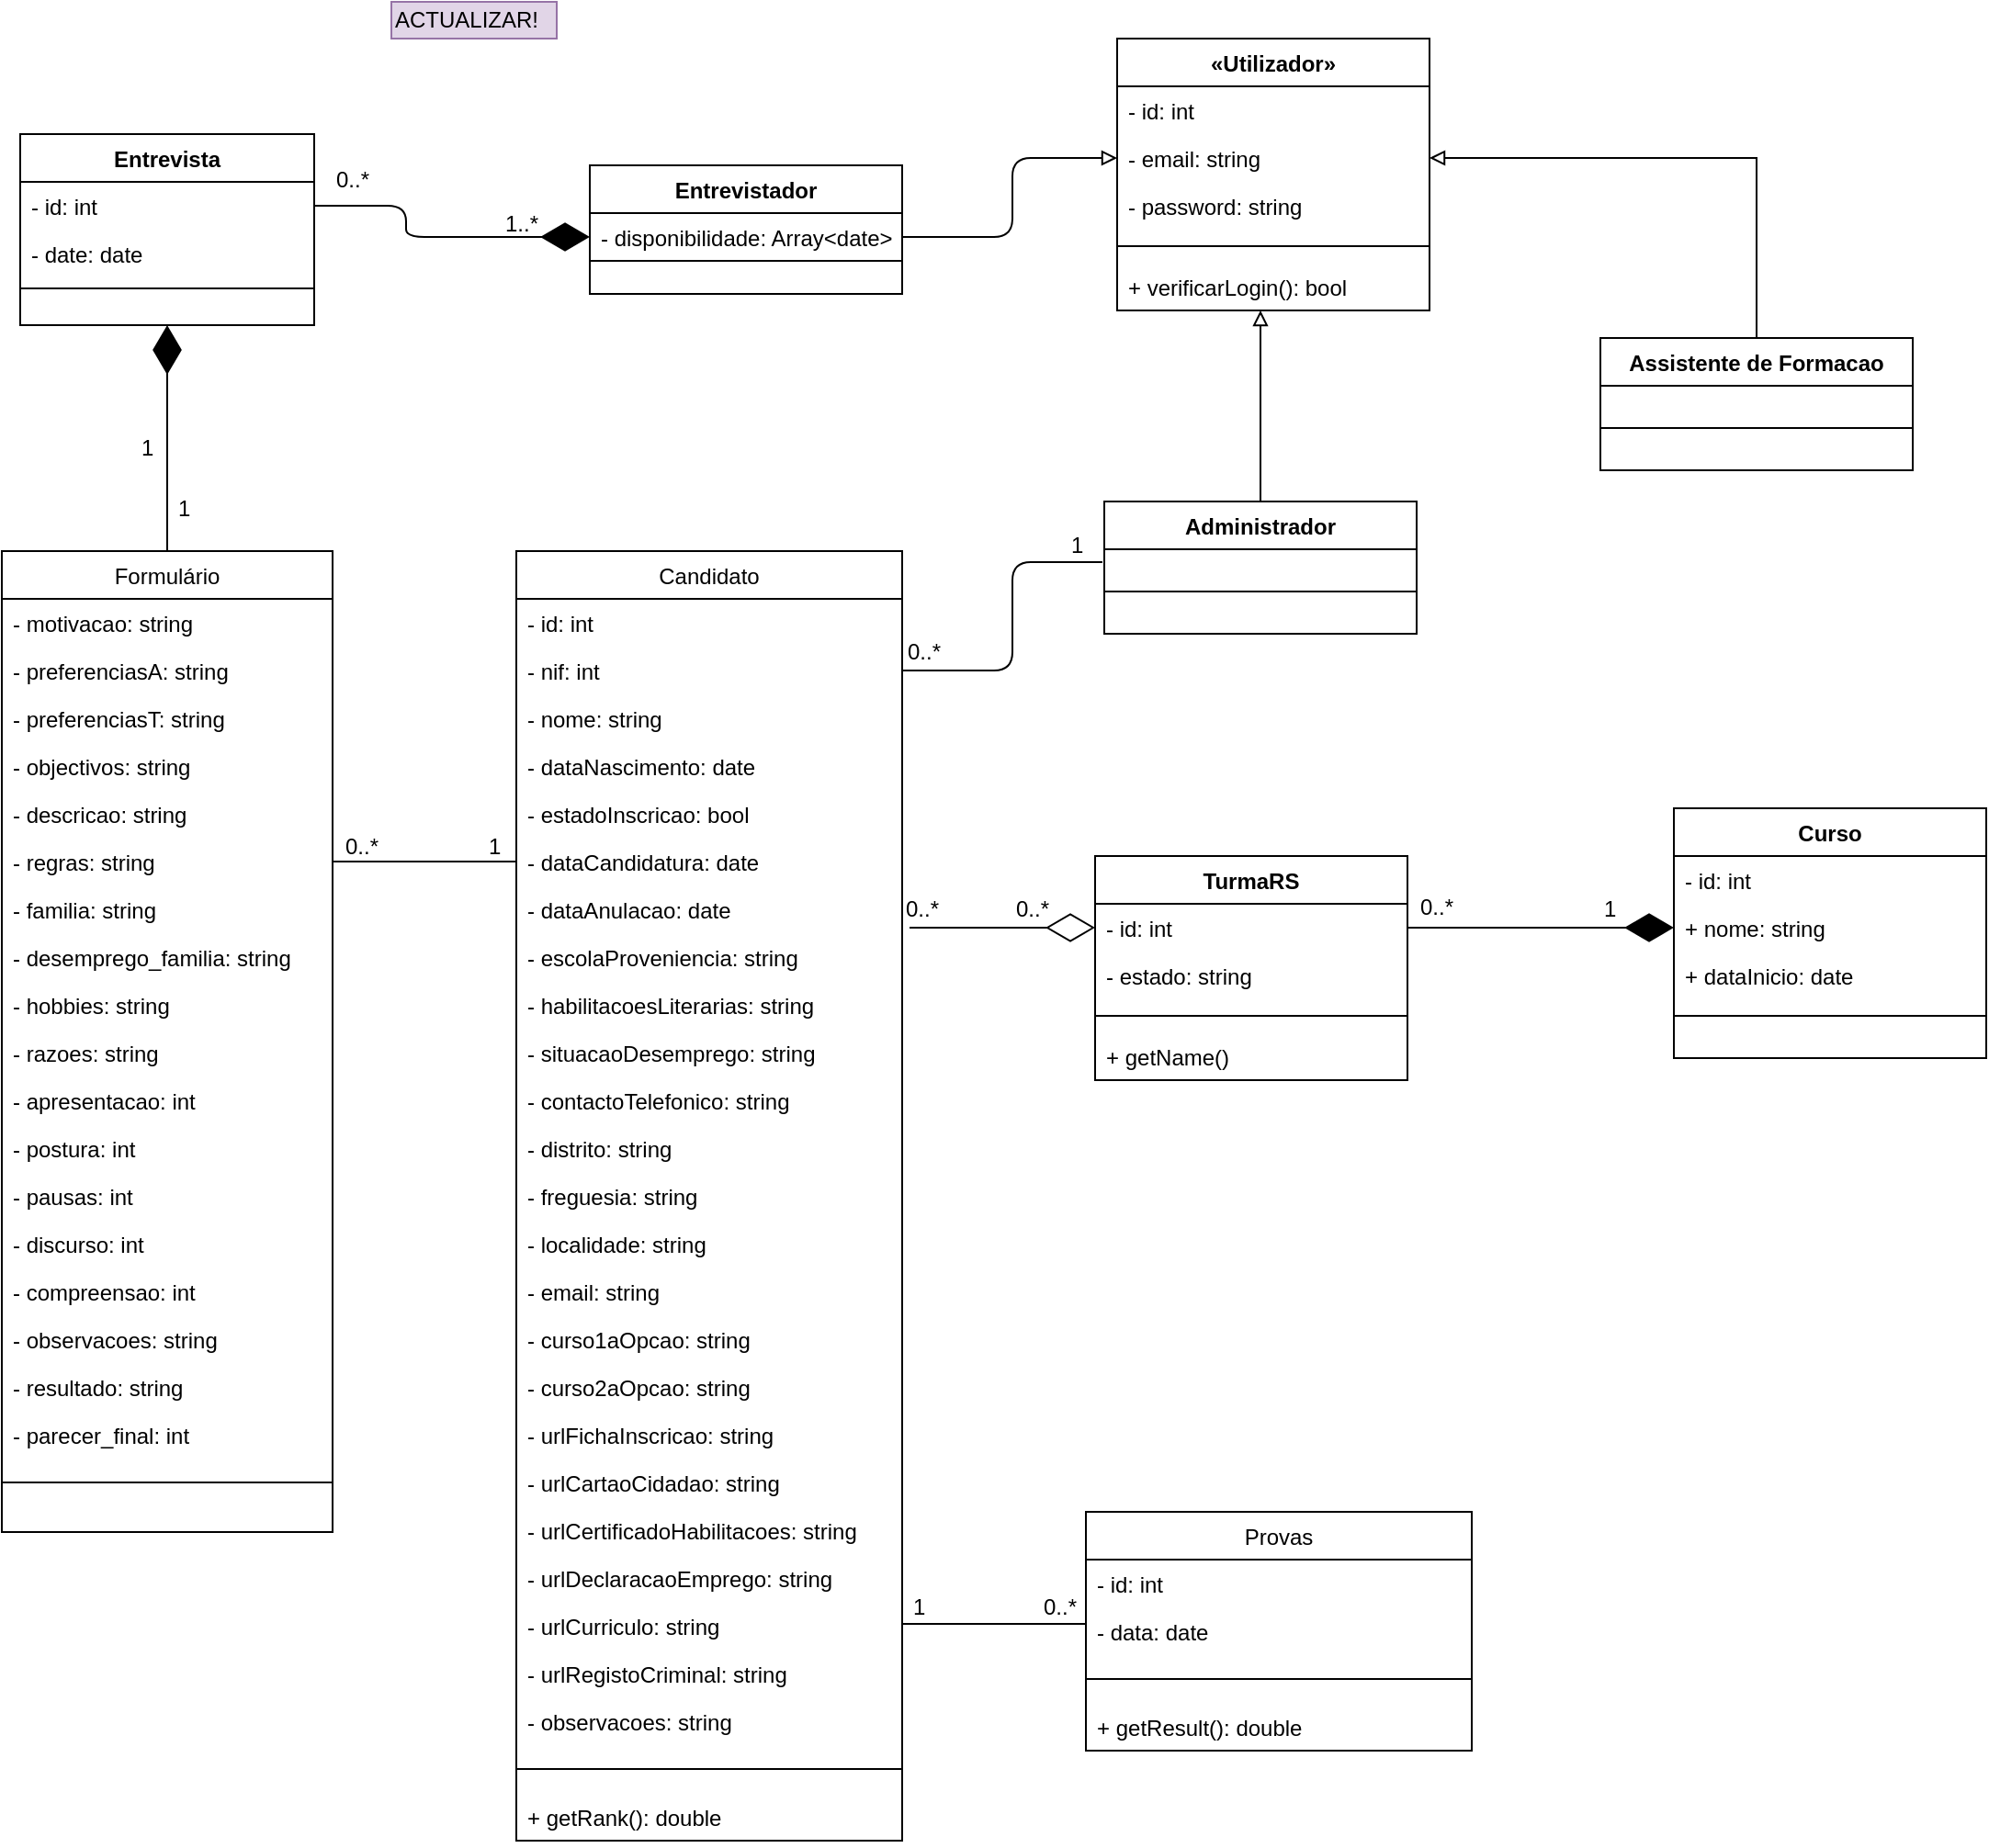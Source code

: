 <mxfile version="12.1.3" type="device" pages="1"><diagram id="QoffBmZt4X43mUBcNkyN" name="Página-1"><mxGraphModel dx="1408" dy="842" grid="1" gridSize="10" guides="1" tooltips="1" connect="1" arrows="1" fold="1" page="1" pageScale="1" pageWidth="1654" pageHeight="1169" math="0" shadow="0"><root><mxCell id="0"/><mxCell id="1" parent="0"/><mxCell id="4oC0MaXNCCCtC-LRbnJq-2" value="Entrevista" style="swimlane;fontStyle=1;align=center;verticalAlign=top;childLayout=stackLayout;horizontal=1;startSize=26;horizontalStack=0;resizeParent=1;resizeParentMax=0;resizeLast=0;collapsible=1;marginBottom=0;" parent="1" vertex="1"><mxGeometry x="60" y="89" width="160" height="104" as="geometry"/></mxCell><mxCell id="4oC0MaXNCCCtC-LRbnJq-3" value="- id: int" style="text;strokeColor=none;fillColor=none;align=left;verticalAlign=top;spacingLeft=4;spacingRight=4;overflow=hidden;rotatable=0;points=[[0,0.5],[1,0.5]];portConstraint=eastwest;" parent="4oC0MaXNCCCtC-LRbnJq-2" vertex="1"><mxGeometry y="26" width="160" height="26" as="geometry"/></mxCell><mxCell id="4oC0MaXNCCCtC-LRbnJq-7" value="- date: date" style="text;strokeColor=none;fillColor=none;align=left;verticalAlign=top;spacingLeft=4;spacingRight=4;overflow=hidden;rotatable=0;points=[[0,0.5],[1,0.5]];portConstraint=eastwest;" parent="4oC0MaXNCCCtC-LRbnJq-2" vertex="1"><mxGeometry y="52" width="160" height="18" as="geometry"/></mxCell><mxCell id="4oC0MaXNCCCtC-LRbnJq-150" value="" style="text;strokeColor=none;fillColor=none;align=left;verticalAlign=middle;spacingTop=-1;spacingLeft=4;spacingRight=4;rotatable=0;labelPosition=right;points=[];portConstraint=eastwest;" parent="4oC0MaXNCCCtC-LRbnJq-2" vertex="1"><mxGeometry y="70" width="160" height="14" as="geometry"/></mxCell><mxCell id="4oC0MaXNCCCtC-LRbnJq-4" value="" style="text;strokeColor=#000000;fillColor=none;align=left;verticalAlign=middle;spacingTop=-1;spacingLeft=4;spacingRight=4;rotatable=0;labelPosition=right;points=[];portConstraint=eastwest;fontFamily=Helvetica;fontSize=12;fontColor=#000000;strokeWidth=1;" parent="4oC0MaXNCCCtC-LRbnJq-2" vertex="1"><mxGeometry y="84" width="160" height="20" as="geometry"/></mxCell><mxCell id="4oC0MaXNCCCtC-LRbnJq-8" value="Entrevistador" style="swimlane;fontStyle=1;align=center;verticalAlign=top;childLayout=stackLayout;horizontal=1;startSize=26;horizontalStack=0;resizeParent=1;resizeParentMax=0;resizeLast=0;collapsible=1;marginBottom=0;" parent="1" vertex="1"><mxGeometry x="370" y="106" width="170" height="70" as="geometry"/></mxCell><mxCell id="4oC0MaXNCCCtC-LRbnJq-9" value="- disponibilidade: Array&lt;date&gt;" style="text;strokeColor=none;fillColor=none;align=left;verticalAlign=top;spacingLeft=4;spacingRight=4;overflow=hidden;rotatable=0;points=[[0,0.5],[1,0.5]];portConstraint=eastwest;" parent="4oC0MaXNCCCtC-LRbnJq-8" vertex="1"><mxGeometry y="26" width="170" height="26" as="geometry"/></mxCell><mxCell id="4oC0MaXNCCCtC-LRbnJq-10" value="" style="text;strokeColor=#000000;fillColor=none;align=left;verticalAlign=middle;spacingTop=-1;spacingLeft=4;spacingRight=4;rotatable=0;labelPosition=right;points=[];portConstraint=eastwest;fontFamily=Helvetica;fontSize=12;fontColor=#000000;strokeWidth=1;" parent="4oC0MaXNCCCtC-LRbnJq-8" vertex="1"><mxGeometry y="52" width="170" height="18" as="geometry"/></mxCell><mxCell id="4oC0MaXNCCCtC-LRbnJq-13" value="" style="endArrow=diamondThin;endFill=1;endSize=24;html=1;exitX=1;exitY=0.5;exitDx=0;exitDy=0;entryX=0;entryY=0.5;entryDx=0;entryDy=0;" parent="1" source="4oC0MaXNCCCtC-LRbnJq-3" target="4oC0MaXNCCCtC-LRbnJq-9" edge="1"><mxGeometry width="160" relative="1" as="geometry"><mxPoint x="220" y="182" as="sourcePoint"/><mxPoint x="330" y="167" as="targetPoint"/><Array as="points"><mxPoint x="270" y="128"/><mxPoint x="270" y="145"/></Array></mxGeometry></mxCell><mxCell id="4oC0MaXNCCCtC-LRbnJq-14" value="1..*" style="text;html=1;resizable=0;points=[];autosize=1;align=left;verticalAlign=top;spacingTop=-4;" parent="1" vertex="1"><mxGeometry x="322" y="128" width="30" height="20" as="geometry"/></mxCell><mxCell id="4oC0MaXNCCCtC-LRbnJq-15" value="0..*" style="text;html=1;resizable=0;points=[];autosize=1;align=left;verticalAlign=top;spacingTop=-4;" parent="1" vertex="1"><mxGeometry x="230" y="104" width="30" height="20" as="geometry"/></mxCell><mxCell id="4oC0MaXNCCCtC-LRbnJq-17" value="Formulário" style="swimlane;fontStyle=0;childLayout=stackLayout;horizontal=1;startSize=26;fillColor=none;horizontalStack=0;resizeParent=1;resizeParentMax=0;resizeLast=0;collapsible=1;marginBottom=0;" parent="1" vertex="1"><mxGeometry x="50" y="316" width="180" height="534" as="geometry"/></mxCell><mxCell id="4oC0MaXNCCCtC-LRbnJq-18" value="- motivacao: string" style="text;strokeColor=none;fillColor=none;align=left;verticalAlign=top;spacingLeft=4;spacingRight=4;overflow=hidden;rotatable=0;points=[[0,0.5],[1,0.5]];portConstraint=eastwest;" parent="4oC0MaXNCCCtC-LRbnJq-17" vertex="1"><mxGeometry y="26" width="180" height="26" as="geometry"/></mxCell><mxCell id="4oC0MaXNCCCtC-LRbnJq-21" value="- preferenciasA: string" style="text;strokeColor=none;fillColor=none;align=left;verticalAlign=top;spacingLeft=4;spacingRight=4;overflow=hidden;rotatable=0;points=[[0,0.5],[1,0.5]];portConstraint=eastwest;" parent="4oC0MaXNCCCtC-LRbnJq-17" vertex="1"><mxGeometry y="52" width="180" height="26" as="geometry"/></mxCell><mxCell id="4oC0MaXNCCCtC-LRbnJq-22" value="- preferenciasT: string" style="text;strokeColor=none;fillColor=none;align=left;verticalAlign=top;spacingLeft=4;spacingRight=4;overflow=hidden;rotatable=0;points=[[0,0.5],[1,0.5]];portConstraint=eastwest;" parent="4oC0MaXNCCCtC-LRbnJq-17" vertex="1"><mxGeometry y="78" width="180" height="26" as="geometry"/></mxCell><mxCell id="4oC0MaXNCCCtC-LRbnJq-25" value="- objectivos: string" style="text;strokeColor=none;fillColor=none;align=left;verticalAlign=top;spacingLeft=4;spacingRight=4;overflow=hidden;rotatable=0;points=[[0,0.5],[1,0.5]];portConstraint=eastwest;" parent="4oC0MaXNCCCtC-LRbnJq-17" vertex="1"><mxGeometry y="104" width="180" height="26" as="geometry"/></mxCell><mxCell id="4oC0MaXNCCCtC-LRbnJq-28" value="- descricao: string" style="text;strokeColor=none;fillColor=none;align=left;verticalAlign=top;spacingLeft=4;spacingRight=4;overflow=hidden;rotatable=0;points=[[0,0.5],[1,0.5]];portConstraint=eastwest;" parent="4oC0MaXNCCCtC-LRbnJq-17" vertex="1"><mxGeometry y="130" width="180" height="26" as="geometry"/></mxCell><mxCell id="4oC0MaXNCCCtC-LRbnJq-29" value="- regras: string" style="text;strokeColor=none;fillColor=none;align=left;verticalAlign=top;spacingLeft=4;spacingRight=4;overflow=hidden;rotatable=0;points=[[0,0.5],[1,0.5]];portConstraint=eastwest;" parent="4oC0MaXNCCCtC-LRbnJq-17" vertex="1"><mxGeometry y="156" width="180" height="26" as="geometry"/></mxCell><mxCell id="4oC0MaXNCCCtC-LRbnJq-36" value="- familia: string" style="text;strokeColor=none;fillColor=none;align=left;verticalAlign=top;spacingLeft=4;spacingRight=4;overflow=hidden;rotatable=0;points=[[0,0.5],[1,0.5]];portConstraint=eastwest;" parent="4oC0MaXNCCCtC-LRbnJq-17" vertex="1"><mxGeometry y="182" width="180" height="26" as="geometry"/></mxCell><mxCell id="4oC0MaXNCCCtC-LRbnJq-33" value="- desemprego_familia: string" style="text;strokeColor=none;fillColor=none;align=left;verticalAlign=top;spacingLeft=4;spacingRight=4;overflow=hidden;rotatable=0;points=[[0,0.5],[1,0.5]];portConstraint=eastwest;" parent="4oC0MaXNCCCtC-LRbnJq-17" vertex="1"><mxGeometry y="208" width="180" height="26" as="geometry"/></mxCell><mxCell id="4oC0MaXNCCCtC-LRbnJq-34" value="- hobbies: string" style="text;strokeColor=none;fillColor=none;align=left;verticalAlign=top;spacingLeft=4;spacingRight=4;overflow=hidden;rotatable=0;points=[[0,0.5],[1,0.5]];portConstraint=eastwest;" parent="4oC0MaXNCCCtC-LRbnJq-17" vertex="1"><mxGeometry y="234" width="180" height="26" as="geometry"/></mxCell><mxCell id="4oC0MaXNCCCtC-LRbnJq-35" value="- razoes: string" style="text;strokeColor=none;fillColor=none;align=left;verticalAlign=top;spacingLeft=4;spacingRight=4;overflow=hidden;rotatable=0;points=[[0,0.5],[1,0.5]];portConstraint=eastwest;" parent="4oC0MaXNCCCtC-LRbnJq-17" vertex="1"><mxGeometry y="260" width="180" height="26" as="geometry"/></mxCell><mxCell id="4oC0MaXNCCCtC-LRbnJq-32" value="- apresentacao: int" style="text;strokeColor=none;fillColor=none;align=left;verticalAlign=top;spacingLeft=4;spacingRight=4;overflow=hidden;rotatable=0;points=[[0,0.5],[1,0.5]];portConstraint=eastwest;" parent="4oC0MaXNCCCtC-LRbnJq-17" vertex="1"><mxGeometry y="286" width="180" height="26" as="geometry"/></mxCell><mxCell id="4oC0MaXNCCCtC-LRbnJq-31" value="- postura: int" style="text;strokeColor=none;fillColor=none;align=left;verticalAlign=top;spacingLeft=4;spacingRight=4;overflow=hidden;rotatable=0;points=[[0,0.5],[1,0.5]];portConstraint=eastwest;" parent="4oC0MaXNCCCtC-LRbnJq-17" vertex="1"><mxGeometry y="312" width="180" height="26" as="geometry"/></mxCell><mxCell id="4oC0MaXNCCCtC-LRbnJq-30" value="- pausas: int" style="text;strokeColor=none;fillColor=none;align=left;verticalAlign=top;spacingLeft=4;spacingRight=4;overflow=hidden;rotatable=0;points=[[0,0.5],[1,0.5]];portConstraint=eastwest;" parent="4oC0MaXNCCCtC-LRbnJq-17" vertex="1"><mxGeometry y="338" width="180" height="26" as="geometry"/></mxCell><mxCell id="4oC0MaXNCCCtC-LRbnJq-27" value="- discurso: int" style="text;strokeColor=none;fillColor=none;align=left;verticalAlign=top;spacingLeft=4;spacingRight=4;overflow=hidden;rotatable=0;points=[[0,0.5],[1,0.5]];portConstraint=eastwest;" parent="4oC0MaXNCCCtC-LRbnJq-17" vertex="1"><mxGeometry y="364" width="180" height="26" as="geometry"/></mxCell><mxCell id="4oC0MaXNCCCtC-LRbnJq-26" value="- compreensao: int" style="text;strokeColor=none;fillColor=none;align=left;verticalAlign=top;spacingLeft=4;spacingRight=4;overflow=hidden;rotatable=0;points=[[0,0.5],[1,0.5]];portConstraint=eastwest;" parent="4oC0MaXNCCCtC-LRbnJq-17" vertex="1"><mxGeometry y="390" width="180" height="26" as="geometry"/></mxCell><mxCell id="4oC0MaXNCCCtC-LRbnJq-23" value="- observacoes: string" style="text;strokeColor=none;fillColor=none;align=left;verticalAlign=top;spacingLeft=4;spacingRight=4;overflow=hidden;rotatable=0;points=[[0,0.5],[1,0.5]];portConstraint=eastwest;" parent="4oC0MaXNCCCtC-LRbnJq-17" vertex="1"><mxGeometry y="416" width="180" height="26" as="geometry"/></mxCell><mxCell id="4oC0MaXNCCCtC-LRbnJq-19" value="- resultado: string" style="text;strokeColor=none;fillColor=none;align=left;verticalAlign=top;spacingLeft=4;spacingRight=4;overflow=hidden;rotatable=0;points=[[0,0.5],[1,0.5]];portConstraint=eastwest;" parent="4oC0MaXNCCCtC-LRbnJq-17" vertex="1"><mxGeometry y="442" width="180" height="26" as="geometry"/></mxCell><mxCell id="4oC0MaXNCCCtC-LRbnJq-20" value="- parecer_final: int" style="text;strokeColor=none;fillColor=none;align=left;verticalAlign=top;spacingLeft=4;spacingRight=4;overflow=hidden;rotatable=0;points=[[0,0.5],[1,0.5]];portConstraint=eastwest;" parent="4oC0MaXNCCCtC-LRbnJq-17" vertex="1"><mxGeometry y="468" width="180" height="26" as="geometry"/></mxCell><mxCell id="4oC0MaXNCCCtC-LRbnJq-41" value="" style="line;strokeWidth=1;fillColor=none;align=left;verticalAlign=middle;spacingTop=-1;spacingLeft=3;spacingRight=3;rotatable=0;labelPosition=right;points=[];portConstraint=eastwest;" parent="4oC0MaXNCCCtC-LRbnJq-17" vertex="1"><mxGeometry y="494" width="180" height="26" as="geometry"/></mxCell><mxCell id="4oC0MaXNCCCtC-LRbnJq-149" value="" style="text;strokeColor=none;fillColor=none;align=left;verticalAlign=middle;spacingTop=-1;spacingLeft=4;spacingRight=4;rotatable=0;labelPosition=right;points=[];portConstraint=eastwest;" parent="4oC0MaXNCCCtC-LRbnJq-17" vertex="1"><mxGeometry y="520" width="180" height="14" as="geometry"/></mxCell><mxCell id="4oC0MaXNCCCtC-LRbnJq-37" value="" style="endArrow=diamondThin;endFill=1;endSize=24;html=1;exitX=0.5;exitY=0;exitDx=0;exitDy=0;entryX=0.5;entryY=1;entryDx=0;entryDy=0;" parent="1" source="4oC0MaXNCCCtC-LRbnJq-17" target="4oC0MaXNCCCtC-LRbnJq-2" edge="1"><mxGeometry width="160" relative="1" as="geometry"><mxPoint x="80" y="300" as="sourcePoint"/><mxPoint x="240" y="300" as="targetPoint"/></mxGeometry></mxCell><mxCell id="4oC0MaXNCCCtC-LRbnJq-39" value="1" style="text;html=1;resizable=0;points=[];autosize=1;align=left;verticalAlign=top;spacingTop=-4;" parent="1" vertex="1"><mxGeometry x="124" y="250" width="20" height="20" as="geometry"/></mxCell><mxCell id="4oC0MaXNCCCtC-LRbnJq-40" value="1" style="text;html=1;resizable=0;points=[];autosize=1;align=left;verticalAlign=top;spacingTop=-4;" parent="1" vertex="1"><mxGeometry x="144" y="283" width="20" height="20" as="geometry"/></mxCell><mxCell id="4oC0MaXNCCCtC-LRbnJq-42" value="Candidato" style="swimlane;fontStyle=0;childLayout=stackLayout;horizontal=1;startSize=26;fillColor=none;horizontalStack=0;resizeParent=1;resizeParentMax=0;resizeLast=0;collapsible=1;marginBottom=0;" parent="1" vertex="1"><mxGeometry x="330" y="316" width="210" height="702" as="geometry"/></mxCell><mxCell id="4oC0MaXNCCCtC-LRbnJq-43" value="- id: int" style="text;strokeColor=none;fillColor=none;align=left;verticalAlign=top;spacingLeft=4;spacingRight=4;overflow=hidden;rotatable=0;points=[[0,0.5],[1,0.5]];portConstraint=eastwest;" parent="4oC0MaXNCCCtC-LRbnJq-42" vertex="1"><mxGeometry y="26" width="210" height="26" as="geometry"/></mxCell><mxCell id="4oC0MaXNCCCtC-LRbnJq-62" value="- nif: int" style="text;strokeColor=none;fillColor=none;align=left;verticalAlign=top;spacingLeft=4;spacingRight=4;overflow=hidden;rotatable=0;points=[[0,0.5],[1,0.5]];portConstraint=eastwest;" parent="4oC0MaXNCCCtC-LRbnJq-42" vertex="1"><mxGeometry y="52" width="210" height="26" as="geometry"/></mxCell><mxCell id="4oC0MaXNCCCtC-LRbnJq-44" value="- nome: string" style="text;strokeColor=none;fillColor=none;align=left;verticalAlign=top;spacingLeft=4;spacingRight=4;overflow=hidden;rotatable=0;points=[[0,0.5],[1,0.5]];portConstraint=eastwest;" parent="4oC0MaXNCCCtC-LRbnJq-42" vertex="1"><mxGeometry y="78" width="210" height="26" as="geometry"/></mxCell><mxCell id="4oC0MaXNCCCtC-LRbnJq-45" value="- dataNascimento: date" style="text;strokeColor=none;fillColor=none;align=left;verticalAlign=top;spacingLeft=4;spacingRight=4;overflow=hidden;rotatable=0;points=[[0,0.5],[1,0.5]];portConstraint=eastwest;" parent="4oC0MaXNCCCtC-LRbnJq-42" vertex="1"><mxGeometry y="104" width="210" height="26" as="geometry"/></mxCell><mxCell id="4oC0MaXNCCCtC-LRbnJq-46" value="- estadoInscricao: bool" style="text;strokeColor=none;fillColor=none;align=left;verticalAlign=top;spacingLeft=4;spacingRight=4;overflow=hidden;rotatable=0;points=[[0,0.5],[1,0.5]];portConstraint=eastwest;" parent="4oC0MaXNCCCtC-LRbnJq-42" vertex="1"><mxGeometry y="130" width="210" height="26" as="geometry"/></mxCell><mxCell id="4oC0MaXNCCCtC-LRbnJq-47" value="- dataCandidatura: date" style="text;strokeColor=none;fillColor=none;align=left;verticalAlign=top;spacingLeft=4;spacingRight=4;overflow=hidden;rotatable=0;points=[[0,0.5],[1,0.5]];portConstraint=eastwest;" parent="4oC0MaXNCCCtC-LRbnJq-42" vertex="1"><mxGeometry y="156" width="210" height="26" as="geometry"/></mxCell><mxCell id="4oC0MaXNCCCtC-LRbnJq-48" value="- dataAnulacao: date" style="text;strokeColor=none;fillColor=none;align=left;verticalAlign=top;spacingLeft=4;spacingRight=4;overflow=hidden;rotatable=0;points=[[0,0.5],[1,0.5]];portConstraint=eastwest;" parent="4oC0MaXNCCCtC-LRbnJq-42" vertex="1"><mxGeometry y="182" width="210" height="26" as="geometry"/></mxCell><mxCell id="4oC0MaXNCCCtC-LRbnJq-49" value="- escolaProveniencia: string" style="text;strokeColor=none;fillColor=none;align=left;verticalAlign=top;spacingLeft=4;spacingRight=4;overflow=hidden;rotatable=0;points=[[0,0.5],[1,0.5]];portConstraint=eastwest;" parent="4oC0MaXNCCCtC-LRbnJq-42" vertex="1"><mxGeometry y="208" width="210" height="26" as="geometry"/></mxCell><mxCell id="4oC0MaXNCCCtC-LRbnJq-50" value="- habilitacoesLiterarias: string" style="text;strokeColor=none;fillColor=none;align=left;verticalAlign=top;spacingLeft=4;spacingRight=4;overflow=hidden;rotatable=0;points=[[0,0.5],[1,0.5]];portConstraint=eastwest;" parent="4oC0MaXNCCCtC-LRbnJq-42" vertex="1"><mxGeometry y="234" width="210" height="26" as="geometry"/></mxCell><mxCell id="4oC0MaXNCCCtC-LRbnJq-51" value="- situacaoDesemprego: string" style="text;strokeColor=none;fillColor=none;align=left;verticalAlign=top;spacingLeft=4;spacingRight=4;overflow=hidden;rotatable=0;points=[[0,0.5],[1,0.5]];portConstraint=eastwest;" parent="4oC0MaXNCCCtC-LRbnJq-42" vertex="1"><mxGeometry y="260" width="210" height="26" as="geometry"/></mxCell><mxCell id="4oC0MaXNCCCtC-LRbnJq-52" value="- contactoTelefonico: string" style="text;strokeColor=none;fillColor=none;align=left;verticalAlign=top;spacingLeft=4;spacingRight=4;overflow=hidden;rotatable=0;points=[[0,0.5],[1,0.5]];portConstraint=eastwest;" parent="4oC0MaXNCCCtC-LRbnJq-42" vertex="1"><mxGeometry y="286" width="210" height="26" as="geometry"/></mxCell><mxCell id="4oC0MaXNCCCtC-LRbnJq-53" value="- distrito: string" style="text;strokeColor=none;fillColor=none;align=left;verticalAlign=top;spacingLeft=4;spacingRight=4;overflow=hidden;rotatable=0;points=[[0,0.5],[1,0.5]];portConstraint=eastwest;" parent="4oC0MaXNCCCtC-LRbnJq-42" vertex="1"><mxGeometry y="312" width="210" height="26" as="geometry"/></mxCell><mxCell id="4oC0MaXNCCCtC-LRbnJq-54" value="- freguesia: string" style="text;strokeColor=none;fillColor=none;align=left;verticalAlign=top;spacingLeft=4;spacingRight=4;overflow=hidden;rotatable=0;points=[[0,0.5],[1,0.5]];portConstraint=eastwest;" parent="4oC0MaXNCCCtC-LRbnJq-42" vertex="1"><mxGeometry y="338" width="210" height="26" as="geometry"/></mxCell><mxCell id="4oC0MaXNCCCtC-LRbnJq-55" value="- localidade: string" style="text;strokeColor=none;fillColor=none;align=left;verticalAlign=top;spacingLeft=4;spacingRight=4;overflow=hidden;rotatable=0;points=[[0,0.5],[1,0.5]];portConstraint=eastwest;" parent="4oC0MaXNCCCtC-LRbnJq-42" vertex="1"><mxGeometry y="364" width="210" height="26" as="geometry"/></mxCell><mxCell id="4oC0MaXNCCCtC-LRbnJq-56" value="- email: string" style="text;strokeColor=none;fillColor=none;align=left;verticalAlign=top;spacingLeft=4;spacingRight=4;overflow=hidden;rotatable=0;points=[[0,0.5],[1,0.5]];portConstraint=eastwest;" parent="4oC0MaXNCCCtC-LRbnJq-42" vertex="1"><mxGeometry y="390" width="210" height="26" as="geometry"/></mxCell><mxCell id="4oC0MaXNCCCtC-LRbnJq-57" value="- curso1aOpcao: string" style="text;strokeColor=none;fillColor=none;align=left;verticalAlign=top;spacingLeft=4;spacingRight=4;overflow=hidden;rotatable=0;points=[[0,0.5],[1,0.5]];portConstraint=eastwest;" parent="4oC0MaXNCCCtC-LRbnJq-42" vertex="1"><mxGeometry y="416" width="210" height="26" as="geometry"/></mxCell><mxCell id="4oC0MaXNCCCtC-LRbnJq-58" value="- curso2aOpcao: string" style="text;strokeColor=none;fillColor=none;align=left;verticalAlign=top;spacingLeft=4;spacingRight=4;overflow=hidden;rotatable=0;points=[[0,0.5],[1,0.5]];portConstraint=eastwest;" parent="4oC0MaXNCCCtC-LRbnJq-42" vertex="1"><mxGeometry y="442" width="210" height="26" as="geometry"/></mxCell><mxCell id="4oC0MaXNCCCtC-LRbnJq-59" value="- urlFichaInscricao: string" style="text;strokeColor=none;fillColor=none;align=left;verticalAlign=top;spacingLeft=4;spacingRight=4;overflow=hidden;rotatable=0;points=[[0,0.5],[1,0.5]];portConstraint=eastwest;" parent="4oC0MaXNCCCtC-LRbnJq-42" vertex="1"><mxGeometry y="468" width="210" height="26" as="geometry"/></mxCell><mxCell id="4oC0MaXNCCCtC-LRbnJq-60" value="- urlCartaoCidadao: string" style="text;strokeColor=none;fillColor=none;align=left;verticalAlign=top;spacingLeft=4;spacingRight=4;overflow=hidden;rotatable=0;points=[[0,0.5],[1,0.5]];portConstraint=eastwest;" parent="4oC0MaXNCCCtC-LRbnJq-42" vertex="1"><mxGeometry y="494" width="210" height="26" as="geometry"/></mxCell><mxCell id="4oC0MaXNCCCtC-LRbnJq-63" value="- urlCertificadoHabilitacoes: string" style="text;strokeColor=none;fillColor=none;align=left;verticalAlign=top;spacingLeft=4;spacingRight=4;overflow=hidden;rotatable=0;points=[[0,0.5],[1,0.5]];portConstraint=eastwest;" parent="4oC0MaXNCCCtC-LRbnJq-42" vertex="1"><mxGeometry y="520" width="210" height="26" as="geometry"/></mxCell><mxCell id="4oC0MaXNCCCtC-LRbnJq-64" value="- urlDeclaracaoEmprego: string" style="text;strokeColor=none;fillColor=none;align=left;verticalAlign=top;spacingLeft=4;spacingRight=4;overflow=hidden;rotatable=0;points=[[0,0.5],[1,0.5]];portConstraint=eastwest;" parent="4oC0MaXNCCCtC-LRbnJq-42" vertex="1"><mxGeometry y="546" width="210" height="26" as="geometry"/></mxCell><mxCell id="4oC0MaXNCCCtC-LRbnJq-65" value="- urlCurriculo: string" style="text;strokeColor=none;fillColor=none;align=left;verticalAlign=top;spacingLeft=4;spacingRight=4;overflow=hidden;rotatable=0;points=[[0,0.5],[1,0.5]];portConstraint=eastwest;" parent="4oC0MaXNCCCtC-LRbnJq-42" vertex="1"><mxGeometry y="572" width="210" height="26" as="geometry"/></mxCell><mxCell id="4oC0MaXNCCCtC-LRbnJq-66" value="- urlRegistoCriminal: string" style="text;strokeColor=none;fillColor=none;align=left;verticalAlign=top;spacingLeft=4;spacingRight=4;overflow=hidden;rotatable=0;points=[[0,0.5],[1,0.5]];portConstraint=eastwest;" parent="4oC0MaXNCCCtC-LRbnJq-42" vertex="1"><mxGeometry y="598" width="210" height="26" as="geometry"/></mxCell><mxCell id="4oC0MaXNCCCtC-LRbnJq-67" value="- observacoes: string" style="text;strokeColor=none;fillColor=none;align=left;verticalAlign=top;spacingLeft=4;spacingRight=4;overflow=hidden;rotatable=0;points=[[0,0.5],[1,0.5]];portConstraint=eastwest;" parent="4oC0MaXNCCCtC-LRbnJq-42" vertex="1"><mxGeometry y="624" width="210" height="26" as="geometry"/></mxCell><mxCell id="4oC0MaXNCCCtC-LRbnJq-61" value="" style="line;strokeWidth=1;fillColor=none;align=left;verticalAlign=middle;spacingTop=-1;spacingLeft=3;spacingRight=3;rotatable=0;labelPosition=right;points=[];portConstraint=eastwest;" parent="4oC0MaXNCCCtC-LRbnJq-42" vertex="1"><mxGeometry y="650" width="210" height="26" as="geometry"/></mxCell><mxCell id="4oC0MaXNCCCtC-LRbnJq-73" value="+ getRank(): double" style="text;strokeColor=none;fillColor=none;align=left;verticalAlign=top;spacingLeft=4;spacingRight=4;overflow=hidden;rotatable=0;points=[[0,0.5],[1,0.5]];portConstraint=eastwest;" parent="4oC0MaXNCCCtC-LRbnJq-42" vertex="1"><mxGeometry y="676" width="210" height="26" as="geometry"/></mxCell><mxCell id="4oC0MaXNCCCtC-LRbnJq-70" value="" style="endArrow=none;startArrow=none;endFill=0;startFill=0;html=1;exitX=1;exitY=0.5;exitDx=0;exitDy=0;entryX=0;entryY=0.5;entryDx=0;entryDy=0;" parent="1" source="4oC0MaXNCCCtC-LRbnJq-29" target="4oC0MaXNCCCtC-LRbnJq-47" edge="1"><mxGeometry width="160" relative="1" as="geometry"><mxPoint x="270" y="450" as="sourcePoint"/><mxPoint x="310" y="490" as="targetPoint"/></mxGeometry></mxCell><mxCell id="4oC0MaXNCCCtC-LRbnJq-71" value="0..*" style="text;html=1;resizable=0;points=[];autosize=1;align=left;verticalAlign=top;spacingTop=-4;" parent="1" vertex="1"><mxGeometry x="235" y="467" width="30" height="20" as="geometry"/></mxCell><mxCell id="4oC0MaXNCCCtC-LRbnJq-72" value="1" style="text;html=1;resizable=0;points=[];autosize=1;align=left;verticalAlign=top;spacingTop=-4;" parent="1" vertex="1"><mxGeometry x="313" y="467" width="20" height="20" as="geometry"/></mxCell><mxCell id="4oC0MaXNCCCtC-LRbnJq-112" value="" style="group" parent="1" vertex="1" connectable="0"><mxGeometry x="540" y="657" width="310" height="312" as="geometry"/></mxCell><mxCell id="4oC0MaXNCCCtC-LRbnJq-104" value="Provas" style="swimlane;fontStyle=0;childLayout=stackLayout;horizontal=1;startSize=26;fillColor=none;horizontalStack=0;resizeParent=1;resizeParentMax=0;resizeLast=0;collapsible=1;marginBottom=0;" parent="4oC0MaXNCCCtC-LRbnJq-112" vertex="1"><mxGeometry x="100" y="182" width="210" height="130" as="geometry"/></mxCell><mxCell id="4oC0MaXNCCCtC-LRbnJq-105" value="- id: int" style="text;strokeColor=none;fillColor=none;align=left;verticalAlign=top;spacingLeft=4;spacingRight=4;overflow=hidden;rotatable=0;points=[[0,0.5],[1,0.5]];portConstraint=eastwest;" parent="4oC0MaXNCCCtC-LRbnJq-104" vertex="1"><mxGeometry y="26" width="210" height="26" as="geometry"/></mxCell><mxCell id="4oC0MaXNCCCtC-LRbnJq-106" value="- data: date" style="text;strokeColor=none;fillColor=none;align=left;verticalAlign=top;spacingLeft=4;spacingRight=4;overflow=hidden;rotatable=0;points=[[0,0.5],[1,0.5]];portConstraint=eastwest;" parent="4oC0MaXNCCCtC-LRbnJq-104" vertex="1"><mxGeometry y="52" width="210" height="26" as="geometry"/></mxCell><mxCell id="4oC0MaXNCCCtC-LRbnJq-107" value="" style="line;strokeWidth=1;fillColor=none;align=left;verticalAlign=middle;spacingTop=-1;spacingLeft=3;spacingRight=3;rotatable=0;labelPosition=right;points=[];portConstraint=eastwest;" parent="4oC0MaXNCCCtC-LRbnJq-104" vertex="1"><mxGeometry y="78" width="210" height="26" as="geometry"/></mxCell><mxCell id="4oC0MaXNCCCtC-LRbnJq-108" value="+ getResult(): double" style="text;strokeColor=none;fillColor=none;align=left;verticalAlign=top;spacingLeft=4;spacingRight=4;overflow=hidden;rotatable=0;points=[[0,0.5],[1,0.5]];portConstraint=eastwest;" parent="4oC0MaXNCCCtC-LRbnJq-104" vertex="1"><mxGeometry y="104" width="210" height="26" as="geometry"/></mxCell><mxCell id="4oC0MaXNCCCtC-LRbnJq-109" value="" style="endArrow=none;startArrow=none;endFill=0;startFill=0;html=1;exitX=1;exitY=0.5;exitDx=0;exitDy=0;entryX=0;entryY=0.5;entryDx=0;entryDy=0;" parent="4oC0MaXNCCCtC-LRbnJq-112" edge="1"><mxGeometry width="160" relative="1" as="geometry"><mxPoint y="243" as="sourcePoint"/><mxPoint x="100" y="243" as="targetPoint"/></mxGeometry></mxCell><mxCell id="4oC0MaXNCCCtC-LRbnJq-110" value="1" style="text;html=1;resizable=0;points=[];autosize=1;align=left;verticalAlign=top;spacingTop=-4;" parent="4oC0MaXNCCCtC-LRbnJq-112" vertex="1"><mxGeometry x="4" y="224" width="20" height="20" as="geometry"/></mxCell><mxCell id="4oC0MaXNCCCtC-LRbnJq-111" value="0..*" style="text;html=1;resizable=0;points=[];autosize=1;align=left;verticalAlign=top;spacingTop=-4;" parent="4oC0MaXNCCCtC-LRbnJq-112" vertex="1"><mxGeometry x="75" y="224" width="30" height="20" as="geometry"/></mxCell><mxCell id="4oC0MaXNCCCtC-LRbnJq-113" value="TurmaRS" style="swimlane;fontStyle=1;align=center;verticalAlign=top;childLayout=stackLayout;horizontal=1;startSize=26;horizontalStack=0;resizeParent=1;resizeParentMax=0;resizeLast=0;collapsible=1;marginBottom=0;" parent="1" vertex="1"><mxGeometry x="645" y="482" width="170" height="122" as="geometry"/></mxCell><mxCell id="4oC0MaXNCCCtC-LRbnJq-114" value="- id: int" style="text;strokeColor=none;fillColor=none;align=left;verticalAlign=top;spacingLeft=4;spacingRight=4;overflow=hidden;rotatable=0;points=[[0,0.5],[1,0.5]];portConstraint=eastwest;" parent="4oC0MaXNCCCtC-LRbnJq-113" vertex="1"><mxGeometry y="26" width="170" height="26" as="geometry"/></mxCell><mxCell id="4oC0MaXNCCCtC-LRbnJq-116" value="- estado: string" style="text;strokeColor=none;fillColor=none;align=left;verticalAlign=top;spacingLeft=4;spacingRight=4;overflow=hidden;rotatable=0;points=[[0,0.5],[1,0.5]];portConstraint=eastwest;" parent="4oC0MaXNCCCtC-LRbnJq-113" vertex="1"><mxGeometry y="52" width="170" height="26" as="geometry"/></mxCell><mxCell id="4oC0MaXNCCCtC-LRbnJq-115" value="" style="line;strokeWidth=1;fillColor=none;align=left;verticalAlign=middle;spacingTop=-1;spacingLeft=3;spacingRight=3;rotatable=0;labelPosition=right;points=[];portConstraint=eastwest;" parent="4oC0MaXNCCCtC-LRbnJq-113" vertex="1"><mxGeometry y="78" width="170" height="18" as="geometry"/></mxCell><mxCell id="4oC0MaXNCCCtC-LRbnJq-118" value="+ getName()" style="text;strokeColor=none;fillColor=none;align=left;verticalAlign=top;spacingLeft=4;spacingRight=4;overflow=hidden;rotatable=0;points=[[0,0.5],[1,0.5]];portConstraint=eastwest;" parent="4oC0MaXNCCCtC-LRbnJq-113" vertex="1"><mxGeometry y="96" width="170" height="26" as="geometry"/></mxCell><mxCell id="4oC0MaXNCCCtC-LRbnJq-120" value="0..*" style="text;html=1;resizable=0;points=[];autosize=1;align=left;verticalAlign=top;spacingTop=-4;" parent="1" vertex="1"><mxGeometry x="540" y="501" width="30" height="20" as="geometry"/></mxCell><mxCell id="4oC0MaXNCCCtC-LRbnJq-121" value="0..*" style="text;html=1;resizable=0;points=[];autosize=1;align=left;verticalAlign=top;spacingTop=-4;" parent="1" vertex="1"><mxGeometry x="600" y="501" width="30" height="20" as="geometry"/></mxCell><mxCell id="4oC0MaXNCCCtC-LRbnJq-122" value="Curso" style="swimlane;fontStyle=1;align=center;verticalAlign=top;childLayout=stackLayout;horizontal=1;startSize=26;horizontalStack=0;resizeParent=1;resizeParentMax=0;resizeLast=0;collapsible=1;marginBottom=0;" parent="1" vertex="1"><mxGeometry x="960" y="456" width="170" height="136" as="geometry"/></mxCell><mxCell id="4oC0MaXNCCCtC-LRbnJq-123" value="- id: int" style="text;strokeColor=none;fillColor=none;align=left;verticalAlign=top;spacingLeft=4;spacingRight=4;overflow=hidden;rotatable=0;points=[[0,0.5],[1,0.5]];portConstraint=eastwest;" parent="4oC0MaXNCCCtC-LRbnJq-122" vertex="1"><mxGeometry y="26" width="170" height="26" as="geometry"/></mxCell><mxCell id="4oC0MaXNCCCtC-LRbnJq-125" value="+ nome: string" style="text;strokeColor=none;fillColor=none;align=left;verticalAlign=top;spacingLeft=4;spacingRight=4;overflow=hidden;rotatable=0;points=[[0,0.5],[1,0.5]];portConstraint=eastwest;" parent="4oC0MaXNCCCtC-LRbnJq-122" vertex="1"><mxGeometry y="52" width="170" height="26" as="geometry"/></mxCell><mxCell id="4oC0MaXNCCCtC-LRbnJq-126" value="+ dataInicio: date" style="text;strokeColor=none;fillColor=none;align=left;verticalAlign=top;spacingLeft=4;spacingRight=4;overflow=hidden;rotatable=0;points=[[0,0.5],[1,0.5]];portConstraint=eastwest;" parent="4oC0MaXNCCCtC-LRbnJq-122" vertex="1"><mxGeometry y="78" width="170" height="26" as="geometry"/></mxCell><mxCell id="4oC0MaXNCCCtC-LRbnJq-127" value="" style="line;strokeWidth=1;fillColor=none;align=left;verticalAlign=middle;spacingTop=-1;spacingLeft=3;spacingRight=3;rotatable=0;labelPosition=right;points=[];portConstraint=eastwest;" parent="4oC0MaXNCCCtC-LRbnJq-122" vertex="1"><mxGeometry y="104" width="170" height="18" as="geometry"/></mxCell><mxCell id="4oC0MaXNCCCtC-LRbnJq-148" value="" style="text;strokeColor=none;fillColor=none;align=left;verticalAlign=middle;spacingTop=-1;spacingLeft=4;spacingRight=4;rotatable=0;labelPosition=right;points=[];portConstraint=eastwest;" parent="4oC0MaXNCCCtC-LRbnJq-122" vertex="1"><mxGeometry y="122" width="170" height="14" as="geometry"/></mxCell><mxCell id="4oC0MaXNCCCtC-LRbnJq-129" value="Administrador" style="swimlane;fontStyle=1;align=center;verticalAlign=top;childLayout=stackLayout;horizontal=1;startSize=26;horizontalStack=0;resizeParent=1;resizeParentMax=0;resizeLast=0;collapsible=1;marginBottom=0;" parent="1" vertex="1"><mxGeometry x="650" y="289" width="170" height="72" as="geometry"/></mxCell><mxCell id="4oC0MaXNCCCtC-LRbnJq-143" value="" style="text;strokeColor=none;fillColor=none;align=left;verticalAlign=middle;spacingTop=-1;spacingLeft=4;spacingRight=4;rotatable=0;labelPosition=right;points=[];portConstraint=eastwest;" parent="4oC0MaXNCCCtC-LRbnJq-129" vertex="1"><mxGeometry y="26" width="170" height="14" as="geometry"/></mxCell><mxCell id="4oC0MaXNCCCtC-LRbnJq-131" value="" style="line;strokeWidth=1;fillColor=none;align=left;verticalAlign=middle;spacingTop=-1;spacingLeft=3;spacingRight=3;rotatable=0;labelPosition=right;points=[];portConstraint=eastwest;" parent="4oC0MaXNCCCtC-LRbnJq-129" vertex="1"><mxGeometry y="40" width="170" height="18" as="geometry"/></mxCell><mxCell id="4oC0MaXNCCCtC-LRbnJq-144" value="" style="text;strokeColor=none;fillColor=none;align=left;verticalAlign=middle;spacingTop=-1;spacingLeft=4;spacingRight=4;rotatable=0;labelPosition=right;points=[];portConstraint=eastwest;" parent="4oC0MaXNCCCtC-LRbnJq-129" vertex="1"><mxGeometry y="58" width="170" height="14" as="geometry"/></mxCell><mxCell id="4oC0MaXNCCCtC-LRbnJq-132" value="Assistente de Formacao" style="swimlane;fontStyle=1;align=center;verticalAlign=top;childLayout=stackLayout;horizontal=1;startSize=26;horizontalStack=0;resizeParent=1;resizeParentMax=0;resizeLast=0;collapsible=1;marginBottom=0;" parent="1" vertex="1"><mxGeometry x="920" y="200" width="170" height="72" as="geometry"/></mxCell><mxCell id="4oC0MaXNCCCtC-LRbnJq-145" value="" style="text;strokeColor=none;fillColor=none;align=left;verticalAlign=middle;spacingTop=-1;spacingLeft=4;spacingRight=4;rotatable=0;labelPosition=right;points=[];portConstraint=eastwest;" parent="4oC0MaXNCCCtC-LRbnJq-132" vertex="1"><mxGeometry y="26" width="170" height="14" as="geometry"/></mxCell><mxCell id="4oC0MaXNCCCtC-LRbnJq-133" value="" style="line;strokeWidth=1;fillColor=none;align=left;verticalAlign=middle;spacingTop=-1;spacingLeft=3;spacingRight=3;rotatable=0;labelPosition=right;points=[];portConstraint=eastwest;" parent="4oC0MaXNCCCtC-LRbnJq-132" vertex="1"><mxGeometry y="40" width="170" height="18" as="geometry"/></mxCell><mxCell id="4oC0MaXNCCCtC-LRbnJq-146" value="" style="text;strokeColor=none;fillColor=none;align=left;verticalAlign=middle;spacingTop=-1;spacingLeft=4;spacingRight=4;rotatable=0;labelPosition=right;points=[];portConstraint=eastwest;" parent="4oC0MaXNCCCtC-LRbnJq-132" vertex="1"><mxGeometry y="58" width="170" height="14" as="geometry"/></mxCell><mxCell id="4oC0MaXNCCCtC-LRbnJq-160" style="edgeStyle=orthogonalEdgeStyle;rounded=0;orthogonalLoop=1;jettySize=auto;html=1;startArrow=block;startFill=0;endArrow=none;endFill=0;strokeWidth=1;" parent="1" source="4oC0MaXNCCCtC-LRbnJq-134" target="4oC0MaXNCCCtC-LRbnJq-129" edge="1"><mxGeometry relative="1" as="geometry"><Array as="points"><mxPoint x="735" y="230"/><mxPoint x="735" y="230"/></Array></mxGeometry></mxCell><mxCell id="4oC0MaXNCCCtC-LRbnJq-134" value="«Utilizador»" style="swimlane;fontStyle=1;align=center;verticalAlign=top;childLayout=stackLayout;horizontal=1;startSize=26;horizontalStack=0;resizeParent=1;resizeParentMax=0;resizeLast=0;collapsible=1;marginBottom=0;" parent="1" vertex="1"><mxGeometry x="657" y="37" width="170" height="148" as="geometry"/></mxCell><mxCell id="4oC0MaXNCCCtC-LRbnJq-139" value="- id: int" style="text;strokeColor=none;fillColor=none;align=left;verticalAlign=top;spacingLeft=4;spacingRight=4;overflow=hidden;rotatable=0;points=[[0,0.5],[1,0.5]];portConstraint=eastwest;" parent="4oC0MaXNCCCtC-LRbnJq-134" vertex="1"><mxGeometry y="26" width="170" height="26" as="geometry"/></mxCell><mxCell id="4oC0MaXNCCCtC-LRbnJq-140" value="- email: string" style="text;strokeColor=none;fillColor=none;align=left;verticalAlign=top;spacingLeft=4;spacingRight=4;overflow=hidden;rotatable=0;points=[[0,0.5],[1,0.5]];portConstraint=eastwest;" parent="4oC0MaXNCCCtC-LRbnJq-134" vertex="1"><mxGeometry y="52" width="170" height="26" as="geometry"/></mxCell><mxCell id="4oC0MaXNCCCtC-LRbnJq-137" value="- password: string" style="text;strokeColor=none;fillColor=none;align=left;verticalAlign=top;spacingLeft=4;spacingRight=4;overflow=hidden;rotatable=0;points=[[0,0.5],[1,0.5]];portConstraint=eastwest;" parent="4oC0MaXNCCCtC-LRbnJq-134" vertex="1"><mxGeometry y="78" width="170" height="26" as="geometry"/></mxCell><mxCell id="4oC0MaXNCCCtC-LRbnJq-136" value="" style="line;strokeWidth=1;fillColor=none;align=left;verticalAlign=middle;spacingTop=-1;spacingLeft=3;spacingRight=3;rotatable=0;labelPosition=right;points=[];portConstraint=eastwest;" parent="4oC0MaXNCCCtC-LRbnJq-134" vertex="1"><mxGeometry y="104" width="170" height="18" as="geometry"/></mxCell><mxCell id="4oC0MaXNCCCtC-LRbnJq-142" value="+ verificarLogin(): bool" style="text;strokeColor=none;fillColor=none;align=left;verticalAlign=top;spacingLeft=4;spacingRight=4;overflow=hidden;rotatable=0;points=[[0,0.5],[1,0.5]];portConstraint=eastwest;" parent="4oC0MaXNCCCtC-LRbnJq-134" vertex="1"><mxGeometry y="122" width="170" height="26" as="geometry"/></mxCell><mxCell id="4oC0MaXNCCCtC-LRbnJq-151" value="" style="endArrow=diamondThin;endFill=1;endSize=24;html=1;exitX=1;exitY=0.5;exitDx=0;exitDy=0;entryX=0;entryY=0.5;entryDx=0;entryDy=0;" parent="1" source="4oC0MaXNCCCtC-LRbnJq-114" target="4oC0MaXNCCCtC-LRbnJq-125" edge="1"><mxGeometry width="160" relative="1" as="geometry"><mxPoint x="810" y="520" as="sourcePoint"/><mxPoint x="930" y="522" as="targetPoint"/></mxGeometry></mxCell><mxCell id="4oC0MaXNCCCtC-LRbnJq-152" value="0..*" style="text;html=1;resizable=0;points=[];autosize=1;align=left;verticalAlign=top;spacingTop=-4;" parent="1" vertex="1"><mxGeometry x="820" y="500" width="30" height="20" as="geometry"/></mxCell><mxCell id="4oC0MaXNCCCtC-LRbnJq-153" value="1" style="text;html=1;resizable=0;points=[];autosize=1;align=left;verticalAlign=top;spacingTop=-4;" parent="1" vertex="1"><mxGeometry x="920" y="501" width="20" height="20" as="geometry"/></mxCell><mxCell id="4oC0MaXNCCCtC-LRbnJq-119" value="" style="endArrow=diamondThin;endFill=0;endSize=24;html=1;exitX=1.019;exitY=0.885;exitDx=0;exitDy=0;exitPerimeter=0;entryX=0;entryY=0.5;entryDx=0;entryDy=0;" parent="1" source="4oC0MaXNCCCtC-LRbnJq-48" target="4oC0MaXNCCCtC-LRbnJq-114" edge="1"><mxGeometry width="160" relative="1" as="geometry"><mxPoint x="528" y="522" as="sourcePoint"/><mxPoint x="648" y="522" as="targetPoint"/></mxGeometry></mxCell><mxCell id="4oC0MaXNCCCtC-LRbnJq-156" value="" style="endArrow=none;startArrow=none;endFill=0;startFill=0;html=1;entryX=-0.006;entryY=0.5;entryDx=0;entryDy=0;entryPerimeter=0;" parent="1" target="4oC0MaXNCCCtC-LRbnJq-143" edge="1"><mxGeometry width="160" relative="1" as="geometry"><mxPoint x="540" y="381" as="sourcePoint"/><mxPoint x="640" y="381" as="targetPoint"/><Array as="points"><mxPoint x="600" y="381"/><mxPoint x="600" y="322"/></Array></mxGeometry></mxCell><mxCell id="4oC0MaXNCCCtC-LRbnJq-157" value="" style="endArrow=none;html=1;exitX=0;exitY=0.5;exitDx=0;exitDy=0;entryX=1;entryY=0.5;entryDx=0;entryDy=0;endFill=0;startArrow=block;startFill=0;" parent="1" target="4oC0MaXNCCCtC-LRbnJq-9" edge="1"><mxGeometry width="50" height="50" relative="1" as="geometry"><mxPoint x="657" y="102" as="sourcePoint"/><mxPoint x="600" y="230" as="targetPoint"/><Array as="points"><mxPoint x="600" y="102"/><mxPoint x="600" y="145"/></Array></mxGeometry></mxCell><mxCell id="4oC0MaXNCCCtC-LRbnJq-162" style="edgeStyle=orthogonalEdgeStyle;rounded=0;orthogonalLoop=1;jettySize=auto;html=1;entryX=0.5;entryY=0;entryDx=0;entryDy=0;startArrow=block;startFill=0;endArrow=none;endFill=0;strokeWidth=1;" parent="1" source="4oC0MaXNCCCtC-LRbnJq-140" target="4oC0MaXNCCCtC-LRbnJq-132" edge="1"><mxGeometry relative="1" as="geometry"/></mxCell><mxCell id="4oC0MaXNCCCtC-LRbnJq-163" value="0..*" style="text;html=1;resizable=0;points=[];autosize=1;align=left;verticalAlign=top;spacingTop=-4;" parent="1" vertex="1"><mxGeometry x="541" y="361" width="30" height="20" as="geometry"/></mxCell><mxCell id="4oC0MaXNCCCtC-LRbnJq-164" value="1" style="text;html=1;resizable=0;points=[];autosize=1;align=left;verticalAlign=top;spacingTop=-4;" parent="1" vertex="1"><mxGeometry x="630" y="303" width="20" height="20" as="geometry"/></mxCell><mxCell id="XN_8b1bhG8ynP5be5451-1" value="ACTUALIZAR!" style="text;html=1;resizable=0;points=[];autosize=1;align=left;verticalAlign=top;spacingTop=-4;fillColor=#e1d5e7;strokeColor=#9673a6;" vertex="1" parent="1"><mxGeometry x="262" y="17" width="90" height="20" as="geometry"/></mxCell></root></mxGraphModel></diagram></mxfile>